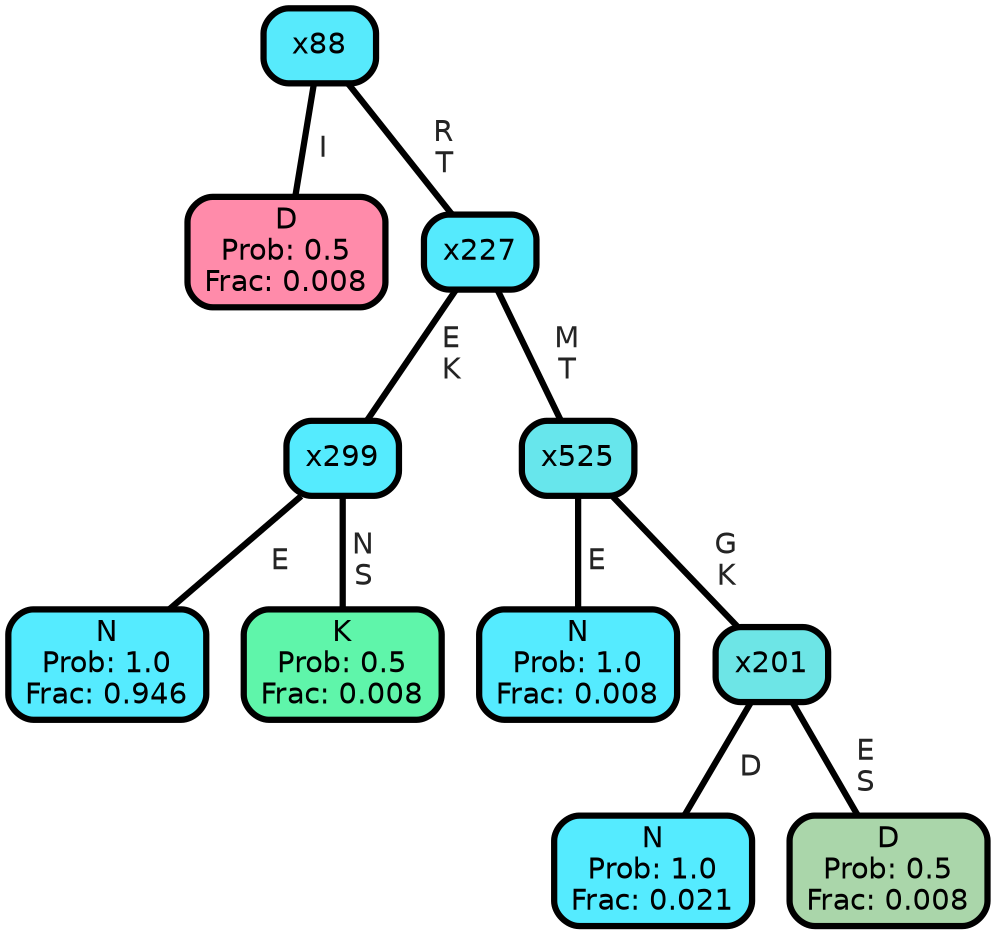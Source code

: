 graph Tree {
node [shape=box, style="filled, rounded",color="black",penwidth="3",fontcolor="black",                 fontname=helvetica] ;
graph [ranksep="0 equally", splines=straight,                 bgcolor=transparent, dpi=200] ;
edge [fontname=helvetica, fontweight=bold,fontcolor=grey14,color=black] ;
0 [label="D
Prob: 0.5
Frac: 0.008", fillcolor="#ff8baa"] ;
1 [label="x88", fillcolor="#57eafc"] ;
2 [label="N
Prob: 1.0
Frac: 0.946", fillcolor="#55ebff"] ;
3 [label="x299", fillcolor="#55ebfe"] ;
4 [label="K
Prob: 0.5
Frac: 0.008", fillcolor="#5ff5aa"] ;
5 [label="x227", fillcolor="#55eafd"] ;
6 [label="N
Prob: 1.0
Frac: 0.008", fillcolor="#55ebff"] ;
7 [label="x525", fillcolor="#67e6ec"] ;
8 [label="N
Prob: 1.0
Frac: 0.021", fillcolor="#55ebff"] ;
9 [label="x201", fillcolor="#6de5e6"] ;
10 [label="D
Prob: 0.5
Frac: 0.008", fillcolor="#aad6aa"] ;
1 -- 0 [label=" I",penwidth=3] ;
1 -- 5 [label=" R\n T",penwidth=3] ;
3 -- 2 [label=" E",penwidth=3] ;
3 -- 4 [label=" N\n S",penwidth=3] ;
5 -- 3 [label=" E\n K",penwidth=3] ;
5 -- 7 [label=" M\n T",penwidth=3] ;
7 -- 6 [label=" E",penwidth=3] ;
7 -- 9 [label=" G\n K",penwidth=3] ;
9 -- 8 [label=" D",penwidth=3] ;
9 -- 10 [label=" E\n S",penwidth=3] ;
{rank = same;}}